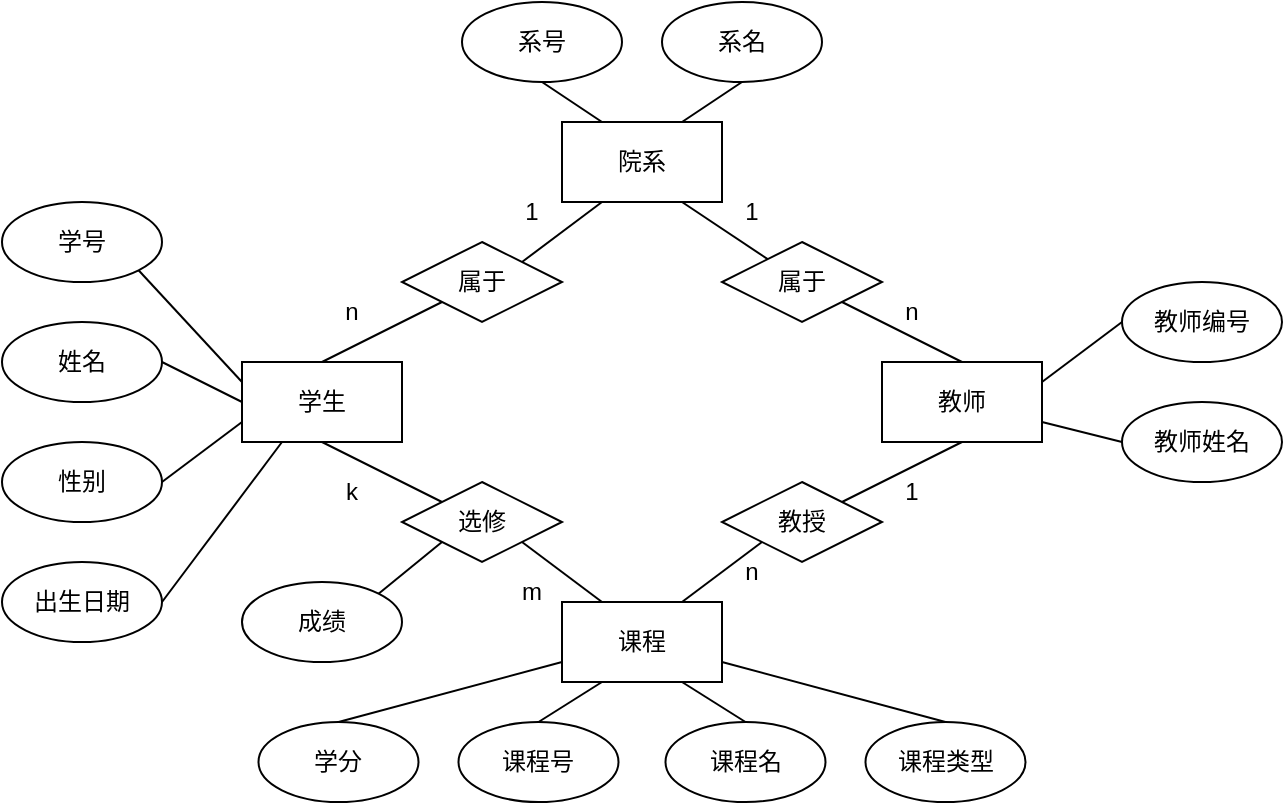 <mxfile version="17.4.6" type="github">
  <diagram id="L9F-9Z8XfrysQdAQ085j" name="Page-1">
    <mxGraphModel dx="664" dy="850" grid="0" gridSize="10" guides="1" tooltips="1" connect="1" arrows="1" fold="1" page="0" pageScale="1" pageWidth="827" pageHeight="1169" math="0" shadow="0">
      <root>
        <mxCell id="0" />
        <mxCell id="1" parent="0" />
        <mxCell id="hA2gQA1C5oWBZAAxNgNt-1" value="院系" style="rounded=0;whiteSpace=wrap;html=1;" vertex="1" parent="1">
          <mxGeometry x="360" y="40" width="80" height="40" as="geometry" />
        </mxCell>
        <mxCell id="hA2gQA1C5oWBZAAxNgNt-3" value="选修" style="rhombus;whiteSpace=wrap;html=1;" vertex="1" parent="1">
          <mxGeometry x="280" y="220" width="80" height="40" as="geometry" />
        </mxCell>
        <mxCell id="hA2gQA1C5oWBZAAxNgNt-4" value="1" style="text;html=1;strokeColor=none;fillColor=none;align=center;verticalAlign=middle;whiteSpace=wrap;rounded=0;" vertex="1" parent="1">
          <mxGeometry x="430" y="70" width="50" height="30" as="geometry" />
        </mxCell>
        <mxCell id="hA2gQA1C5oWBZAAxNgNt-5" value="教师" style="rounded=0;whiteSpace=wrap;html=1;" vertex="1" parent="1">
          <mxGeometry x="520" y="160" width="80" height="40" as="geometry" />
        </mxCell>
        <mxCell id="hA2gQA1C5oWBZAAxNgNt-6" value="学生" style="rounded=0;whiteSpace=wrap;html=1;" vertex="1" parent="1">
          <mxGeometry x="200" y="160" width="80" height="40" as="geometry" />
        </mxCell>
        <mxCell id="hA2gQA1C5oWBZAAxNgNt-7" value="课程" style="rounded=0;whiteSpace=wrap;html=1;" vertex="1" parent="1">
          <mxGeometry x="360" y="280" width="80" height="40" as="geometry" />
        </mxCell>
        <mxCell id="hA2gQA1C5oWBZAAxNgNt-8" value="教授" style="rhombus;whiteSpace=wrap;html=1;" vertex="1" parent="1">
          <mxGeometry x="440" y="220" width="80" height="40" as="geometry" />
        </mxCell>
        <mxCell id="hA2gQA1C5oWBZAAxNgNt-9" value="属于" style="rhombus;whiteSpace=wrap;html=1;" vertex="1" parent="1">
          <mxGeometry x="440" y="100" width="80" height="40" as="geometry" />
        </mxCell>
        <mxCell id="hA2gQA1C5oWBZAAxNgNt-10" value="属于" style="rhombus;whiteSpace=wrap;html=1;" vertex="1" parent="1">
          <mxGeometry x="280" y="100" width="80" height="40" as="geometry" />
        </mxCell>
        <mxCell id="hA2gQA1C5oWBZAAxNgNt-12" value="" style="endArrow=none;html=1;rounded=0;exitX=0.75;exitY=0;exitDx=0;exitDy=0;entryX=0;entryY=1;entryDx=0;entryDy=0;" edge="1" parent="1" source="hA2gQA1C5oWBZAAxNgNt-7" target="hA2gQA1C5oWBZAAxNgNt-8">
          <mxGeometry width="50" height="50" relative="1" as="geometry">
            <mxPoint x="440" y="330" as="sourcePoint" />
            <mxPoint x="490" y="280" as="targetPoint" />
          </mxGeometry>
        </mxCell>
        <mxCell id="hA2gQA1C5oWBZAAxNgNt-13" value="" style="endArrow=none;html=1;rounded=0;exitX=1;exitY=0;exitDx=0;exitDy=0;entryX=0.5;entryY=1;entryDx=0;entryDy=0;" edge="1" parent="1" source="hA2gQA1C5oWBZAAxNgNt-8" target="hA2gQA1C5oWBZAAxNgNt-5">
          <mxGeometry width="50" height="50" relative="1" as="geometry">
            <mxPoint x="530" y="250" as="sourcePoint" />
            <mxPoint x="570" y="220" as="targetPoint" />
          </mxGeometry>
        </mxCell>
        <mxCell id="hA2gQA1C5oWBZAAxNgNt-14" value="" style="endArrow=none;html=1;rounded=0;exitX=0.25;exitY=0;exitDx=0;exitDy=0;entryX=1;entryY=1;entryDx=0;entryDy=0;" edge="1" parent="1" source="hA2gQA1C5oWBZAAxNgNt-7" target="hA2gQA1C5oWBZAAxNgNt-3">
          <mxGeometry width="50" height="50" relative="1" as="geometry">
            <mxPoint x="440" y="330" as="sourcePoint" />
            <mxPoint x="490" y="280" as="targetPoint" />
          </mxGeometry>
        </mxCell>
        <mxCell id="hA2gQA1C5oWBZAAxNgNt-15" value="" style="endArrow=none;html=1;rounded=0;exitX=0;exitY=0;exitDx=0;exitDy=0;entryX=0.5;entryY=1;entryDx=0;entryDy=0;" edge="1" parent="1" source="hA2gQA1C5oWBZAAxNgNt-3" target="hA2gQA1C5oWBZAAxNgNt-6">
          <mxGeometry width="50" height="50" relative="1" as="geometry">
            <mxPoint x="440" y="330" as="sourcePoint" />
            <mxPoint x="490" y="280" as="targetPoint" />
          </mxGeometry>
        </mxCell>
        <mxCell id="hA2gQA1C5oWBZAAxNgNt-16" value="" style="endArrow=none;html=1;rounded=0;exitX=0.5;exitY=0;exitDx=0;exitDy=0;" edge="1" parent="1" source="hA2gQA1C5oWBZAAxNgNt-6" target="hA2gQA1C5oWBZAAxNgNt-10">
          <mxGeometry width="50" height="50" relative="1" as="geometry">
            <mxPoint x="440" y="330" as="sourcePoint" />
            <mxPoint x="490" y="280" as="targetPoint" />
          </mxGeometry>
        </mxCell>
        <mxCell id="hA2gQA1C5oWBZAAxNgNt-17" value="" style="endArrow=none;html=1;rounded=0;exitX=1;exitY=1;exitDx=0;exitDy=0;entryX=0.5;entryY=0;entryDx=0;entryDy=0;" edge="1" parent="1" source="hA2gQA1C5oWBZAAxNgNt-9" target="hA2gQA1C5oWBZAAxNgNt-5">
          <mxGeometry width="50" height="50" relative="1" as="geometry">
            <mxPoint x="440" y="330" as="sourcePoint" />
            <mxPoint x="490" y="280" as="targetPoint" />
          </mxGeometry>
        </mxCell>
        <mxCell id="hA2gQA1C5oWBZAAxNgNt-18" value="" style="endArrow=none;html=1;rounded=0;exitX=1;exitY=0;exitDx=0;exitDy=0;entryX=0.25;entryY=1;entryDx=0;entryDy=0;" edge="1" parent="1" source="hA2gQA1C5oWBZAAxNgNt-10" target="hA2gQA1C5oWBZAAxNgNt-1">
          <mxGeometry width="50" height="50" relative="1" as="geometry">
            <mxPoint x="440" y="330" as="sourcePoint" />
            <mxPoint x="490" y="280" as="targetPoint" />
          </mxGeometry>
        </mxCell>
        <mxCell id="hA2gQA1C5oWBZAAxNgNt-19" value="" style="endArrow=none;html=1;rounded=0;exitX=0.75;exitY=1;exitDx=0;exitDy=0;" edge="1" parent="1" source="hA2gQA1C5oWBZAAxNgNt-1" target="hA2gQA1C5oWBZAAxNgNt-9">
          <mxGeometry width="50" height="50" relative="1" as="geometry">
            <mxPoint x="440" y="330" as="sourcePoint" />
            <mxPoint x="490" y="280" as="targetPoint" />
          </mxGeometry>
        </mxCell>
        <mxCell id="hA2gQA1C5oWBZAAxNgNt-20" value="1" style="text;html=1;strokeColor=none;fillColor=none;align=center;verticalAlign=middle;whiteSpace=wrap;rounded=0;" vertex="1" parent="1">
          <mxGeometry x="320" y="70" width="50" height="30" as="geometry" />
        </mxCell>
        <mxCell id="hA2gQA1C5oWBZAAxNgNt-21" value="1" style="text;html=1;strokeColor=none;fillColor=none;align=center;verticalAlign=middle;whiteSpace=wrap;rounded=0;" vertex="1" parent="1">
          <mxGeometry x="510" y="210" width="50" height="30" as="geometry" />
        </mxCell>
        <mxCell id="hA2gQA1C5oWBZAAxNgNt-22" value="n" style="text;html=1;strokeColor=none;fillColor=none;align=center;verticalAlign=middle;whiteSpace=wrap;rounded=0;" vertex="1" parent="1">
          <mxGeometry x="430" y="250" width="50" height="30" as="geometry" />
        </mxCell>
        <mxCell id="hA2gQA1C5oWBZAAxNgNt-23" value="n" style="text;html=1;strokeColor=none;fillColor=none;align=center;verticalAlign=middle;whiteSpace=wrap;rounded=0;" vertex="1" parent="1">
          <mxGeometry x="510" y="120" width="50" height="30" as="geometry" />
        </mxCell>
        <mxCell id="hA2gQA1C5oWBZAAxNgNt-24" value="n" style="text;html=1;strokeColor=none;fillColor=none;align=center;verticalAlign=middle;whiteSpace=wrap;rounded=0;" vertex="1" parent="1">
          <mxGeometry x="230" y="120" width="50" height="30" as="geometry" />
        </mxCell>
        <mxCell id="hA2gQA1C5oWBZAAxNgNt-25" value="m" style="text;html=1;strokeColor=none;fillColor=none;align=center;verticalAlign=middle;whiteSpace=wrap;rounded=0;" vertex="1" parent="1">
          <mxGeometry x="320" y="260" width="50" height="30" as="geometry" />
        </mxCell>
        <mxCell id="hA2gQA1C5oWBZAAxNgNt-26" value="k" style="text;html=1;strokeColor=none;fillColor=none;align=center;verticalAlign=middle;whiteSpace=wrap;rounded=0;" vertex="1" parent="1">
          <mxGeometry x="230" y="210" width="50" height="30" as="geometry" />
        </mxCell>
        <mxCell id="hA2gQA1C5oWBZAAxNgNt-27" value="姓名" style="ellipse;whiteSpace=wrap;html=1;" vertex="1" parent="1">
          <mxGeometry x="80" y="140" width="80" height="40" as="geometry" />
        </mxCell>
        <mxCell id="hA2gQA1C5oWBZAAxNgNt-28" value="学号" style="ellipse;whiteSpace=wrap;html=1;" vertex="1" parent="1">
          <mxGeometry x="80" y="80" width="80" height="40" as="geometry" />
        </mxCell>
        <mxCell id="hA2gQA1C5oWBZAAxNgNt-29" value="出生日期" style="ellipse;whiteSpace=wrap;html=1;" vertex="1" parent="1">
          <mxGeometry x="80" y="260" width="80" height="40" as="geometry" />
        </mxCell>
        <mxCell id="hA2gQA1C5oWBZAAxNgNt-30" value="性别" style="ellipse;whiteSpace=wrap;html=1;" vertex="1" parent="1">
          <mxGeometry x="80" y="200" width="80" height="40" as="geometry" />
        </mxCell>
        <mxCell id="hA2gQA1C5oWBZAAxNgNt-31" value="成绩" style="ellipse;whiteSpace=wrap;html=1;" vertex="1" parent="1">
          <mxGeometry x="200" y="270" width="80" height="40" as="geometry" />
        </mxCell>
        <mxCell id="hA2gQA1C5oWBZAAxNgNt-32" value="教师姓名" style="ellipse;whiteSpace=wrap;html=1;" vertex="1" parent="1">
          <mxGeometry x="640" y="180" width="80" height="40" as="geometry" />
        </mxCell>
        <mxCell id="hA2gQA1C5oWBZAAxNgNt-33" value="教师编号" style="ellipse;whiteSpace=wrap;html=1;" vertex="1" parent="1">
          <mxGeometry x="640" y="120" width="80" height="40" as="geometry" />
        </mxCell>
        <mxCell id="hA2gQA1C5oWBZAAxNgNt-34" value="学分" style="ellipse;whiteSpace=wrap;html=1;" vertex="1" parent="1">
          <mxGeometry x="208.25" y="340" width="80" height="40" as="geometry" />
        </mxCell>
        <mxCell id="hA2gQA1C5oWBZAAxNgNt-35" value="课程号" style="ellipse;whiteSpace=wrap;html=1;" vertex="1" parent="1">
          <mxGeometry x="308.25" y="340" width="80" height="40" as="geometry" />
        </mxCell>
        <mxCell id="hA2gQA1C5oWBZAAxNgNt-36" value="课程名" style="ellipse;whiteSpace=wrap;html=1;" vertex="1" parent="1">
          <mxGeometry x="411.75" y="340" width="80" height="40" as="geometry" />
        </mxCell>
        <mxCell id="hA2gQA1C5oWBZAAxNgNt-37" value="课程类型" style="ellipse;whiteSpace=wrap;html=1;" vertex="1" parent="1">
          <mxGeometry x="511.75" y="340" width="80" height="40" as="geometry" />
        </mxCell>
        <mxCell id="hA2gQA1C5oWBZAAxNgNt-38" value="系号" style="ellipse;whiteSpace=wrap;html=1;" vertex="1" parent="1">
          <mxGeometry x="310" y="-20" width="80" height="40" as="geometry" />
        </mxCell>
        <mxCell id="hA2gQA1C5oWBZAAxNgNt-39" value="系名" style="ellipse;whiteSpace=wrap;html=1;" vertex="1" parent="1">
          <mxGeometry x="410" y="-20" width="80" height="40" as="geometry" />
        </mxCell>
        <mxCell id="hA2gQA1C5oWBZAAxNgNt-40" value="" style="endArrow=none;html=1;rounded=0;exitX=0.25;exitY=1;exitDx=0;exitDy=0;entryX=0.5;entryY=0;entryDx=0;entryDy=0;" edge="1" parent="1" source="hA2gQA1C5oWBZAAxNgNt-7" target="hA2gQA1C5oWBZAAxNgNt-35">
          <mxGeometry width="50" height="50" relative="1" as="geometry">
            <mxPoint x="444" y="294" as="sourcePoint" />
            <mxPoint x="494" y="244" as="targetPoint" />
          </mxGeometry>
        </mxCell>
        <mxCell id="hA2gQA1C5oWBZAAxNgNt-41" value="" style="endArrow=none;html=1;rounded=0;exitX=0.5;exitY=0;exitDx=0;exitDy=0;entryX=0;entryY=0.75;entryDx=0;entryDy=0;" edge="1" parent="1" source="hA2gQA1C5oWBZAAxNgNt-34" target="hA2gQA1C5oWBZAAxNgNt-7">
          <mxGeometry width="50" height="50" relative="1" as="geometry">
            <mxPoint x="444" y="294" as="sourcePoint" />
            <mxPoint x="494" y="244" as="targetPoint" />
          </mxGeometry>
        </mxCell>
        <mxCell id="hA2gQA1C5oWBZAAxNgNt-42" value="" style="endArrow=none;html=1;rounded=0;exitX=0.5;exitY=0;exitDx=0;exitDy=0;entryX=0.75;entryY=1;entryDx=0;entryDy=0;" edge="1" parent="1" source="hA2gQA1C5oWBZAAxNgNt-36" target="hA2gQA1C5oWBZAAxNgNt-7">
          <mxGeometry width="50" height="50" relative="1" as="geometry">
            <mxPoint x="440" y="290" as="sourcePoint" />
            <mxPoint x="490" y="240" as="targetPoint" />
          </mxGeometry>
        </mxCell>
        <mxCell id="hA2gQA1C5oWBZAAxNgNt-43" value="" style="endArrow=none;html=1;rounded=0;exitX=1;exitY=0.75;exitDx=0;exitDy=0;entryX=0.5;entryY=0;entryDx=0;entryDy=0;" edge="1" parent="1" source="hA2gQA1C5oWBZAAxNgNt-7" target="hA2gQA1C5oWBZAAxNgNt-37">
          <mxGeometry width="50" height="50" relative="1" as="geometry">
            <mxPoint x="440" y="290" as="sourcePoint" />
            <mxPoint x="490" y="240" as="targetPoint" />
          </mxGeometry>
        </mxCell>
        <mxCell id="hA2gQA1C5oWBZAAxNgNt-44" value="" style="endArrow=none;html=1;rounded=0;exitX=1;exitY=0;exitDx=0;exitDy=0;entryX=0;entryY=1;entryDx=0;entryDy=0;" edge="1" parent="1" source="hA2gQA1C5oWBZAAxNgNt-31" target="hA2gQA1C5oWBZAAxNgNt-3">
          <mxGeometry width="50" height="50" relative="1" as="geometry">
            <mxPoint x="440" y="290" as="sourcePoint" />
            <mxPoint x="490" y="240" as="targetPoint" />
          </mxGeometry>
        </mxCell>
        <mxCell id="hA2gQA1C5oWBZAAxNgNt-45" value="" style="endArrow=none;html=1;rounded=0;exitX=0;exitY=0.5;exitDx=0;exitDy=0;entryX=1;entryY=0.75;entryDx=0;entryDy=0;" edge="1" parent="1" source="hA2gQA1C5oWBZAAxNgNt-32" target="hA2gQA1C5oWBZAAxNgNt-5">
          <mxGeometry width="50" height="50" relative="1" as="geometry">
            <mxPoint x="440" y="290" as="sourcePoint" />
            <mxPoint x="490" y="240" as="targetPoint" />
          </mxGeometry>
        </mxCell>
        <mxCell id="hA2gQA1C5oWBZAAxNgNt-46" value="" style="endArrow=none;html=1;rounded=0;exitX=1;exitY=0.25;exitDx=0;exitDy=0;entryX=0;entryY=0.5;entryDx=0;entryDy=0;" edge="1" parent="1" source="hA2gQA1C5oWBZAAxNgNt-5" target="hA2gQA1C5oWBZAAxNgNt-33">
          <mxGeometry width="50" height="50" relative="1" as="geometry">
            <mxPoint x="440" y="290" as="sourcePoint" />
            <mxPoint x="490" y="240" as="targetPoint" />
          </mxGeometry>
        </mxCell>
        <mxCell id="hA2gQA1C5oWBZAAxNgNt-47" value="" style="endArrow=none;html=1;rounded=0;exitX=1;exitY=0.5;exitDx=0;exitDy=0;entryX=0.25;entryY=1;entryDx=0;entryDy=0;" edge="1" parent="1" source="hA2gQA1C5oWBZAAxNgNt-29" target="hA2gQA1C5oWBZAAxNgNt-6">
          <mxGeometry width="50" height="50" relative="1" as="geometry">
            <mxPoint x="440" y="290" as="sourcePoint" />
            <mxPoint x="490" y="240" as="targetPoint" />
          </mxGeometry>
        </mxCell>
        <mxCell id="hA2gQA1C5oWBZAAxNgNt-48" value="" style="endArrow=none;html=1;rounded=0;exitX=1;exitY=0.5;exitDx=0;exitDy=0;entryX=0;entryY=0.75;entryDx=0;entryDy=0;" edge="1" parent="1" source="hA2gQA1C5oWBZAAxNgNt-30" target="hA2gQA1C5oWBZAAxNgNt-6">
          <mxGeometry width="50" height="50" relative="1" as="geometry">
            <mxPoint x="440" y="290" as="sourcePoint" />
            <mxPoint x="490" y="240" as="targetPoint" />
          </mxGeometry>
        </mxCell>
        <mxCell id="hA2gQA1C5oWBZAAxNgNt-49" value="" style="endArrow=none;html=1;rounded=0;exitX=0;exitY=0.5;exitDx=0;exitDy=0;entryX=1;entryY=0.5;entryDx=0;entryDy=0;" edge="1" parent="1" source="hA2gQA1C5oWBZAAxNgNt-6" target="hA2gQA1C5oWBZAAxNgNt-27">
          <mxGeometry width="50" height="50" relative="1" as="geometry">
            <mxPoint x="440" y="290" as="sourcePoint" />
            <mxPoint x="490" y="240" as="targetPoint" />
          </mxGeometry>
        </mxCell>
        <mxCell id="hA2gQA1C5oWBZAAxNgNt-50" value="" style="endArrow=none;html=1;rounded=0;exitX=0;exitY=0.25;exitDx=0;exitDy=0;entryX=1;entryY=1;entryDx=0;entryDy=0;" edge="1" parent="1" source="hA2gQA1C5oWBZAAxNgNt-6" target="hA2gQA1C5oWBZAAxNgNt-28">
          <mxGeometry width="50" height="50" relative="1" as="geometry">
            <mxPoint x="440" y="290" as="sourcePoint" />
            <mxPoint x="490" y="240" as="targetPoint" />
          </mxGeometry>
        </mxCell>
        <mxCell id="hA2gQA1C5oWBZAAxNgNt-51" value="" style="endArrow=none;html=1;rounded=0;exitX=0.75;exitY=0;exitDx=0;exitDy=0;entryX=0.5;entryY=1;entryDx=0;entryDy=0;" edge="1" parent="1" source="hA2gQA1C5oWBZAAxNgNt-1" target="hA2gQA1C5oWBZAAxNgNt-39">
          <mxGeometry width="50" height="50" relative="1" as="geometry">
            <mxPoint x="440" y="290" as="sourcePoint" />
            <mxPoint x="490" y="240" as="targetPoint" />
          </mxGeometry>
        </mxCell>
        <mxCell id="hA2gQA1C5oWBZAAxNgNt-52" value="" style="endArrow=none;html=1;rounded=0;exitX=0.25;exitY=0;exitDx=0;exitDy=0;entryX=0.5;entryY=1;entryDx=0;entryDy=0;" edge="1" parent="1" source="hA2gQA1C5oWBZAAxNgNt-1" target="hA2gQA1C5oWBZAAxNgNt-38">
          <mxGeometry width="50" height="50" relative="1" as="geometry">
            <mxPoint x="440" y="290" as="sourcePoint" />
            <mxPoint x="490" y="240" as="targetPoint" />
          </mxGeometry>
        </mxCell>
      </root>
    </mxGraphModel>
  </diagram>
</mxfile>
